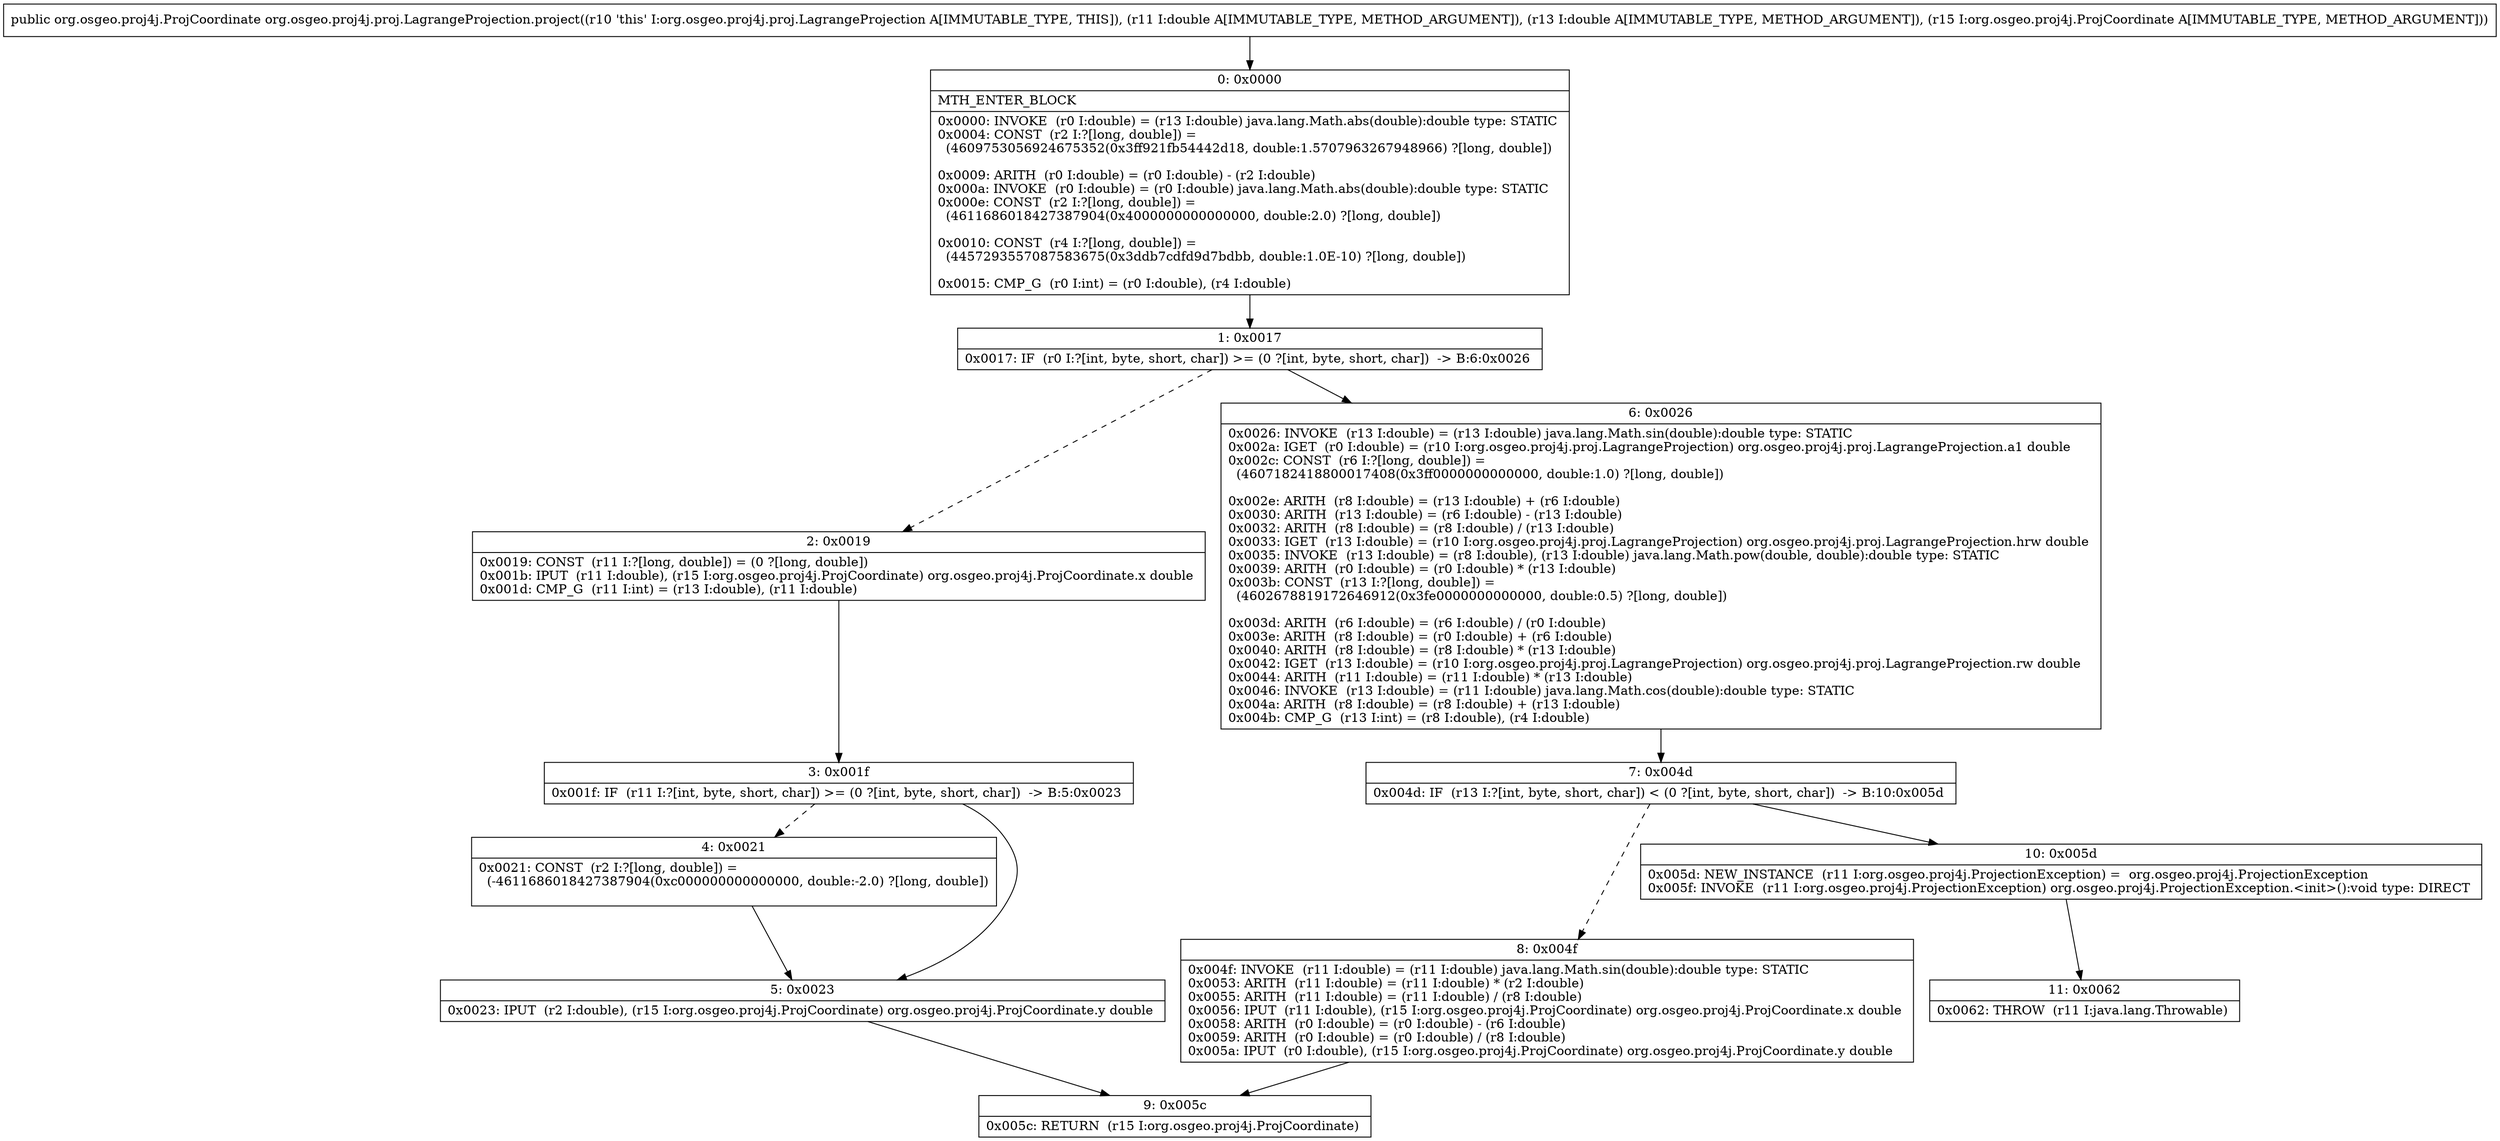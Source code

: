 digraph "CFG fororg.osgeo.proj4j.proj.LagrangeProjection.project(DDLorg\/osgeo\/proj4j\/ProjCoordinate;)Lorg\/osgeo\/proj4j\/ProjCoordinate;" {
Node_0 [shape=record,label="{0\:\ 0x0000|MTH_ENTER_BLOCK\l|0x0000: INVOKE  (r0 I:double) = (r13 I:double) java.lang.Math.abs(double):double type: STATIC \l0x0004: CONST  (r2 I:?[long, double]) = \l  (4609753056924675352(0x3ff921fb54442d18, double:1.5707963267948966) ?[long, double])\l \l0x0009: ARITH  (r0 I:double) = (r0 I:double) \- (r2 I:double) \l0x000a: INVOKE  (r0 I:double) = (r0 I:double) java.lang.Math.abs(double):double type: STATIC \l0x000e: CONST  (r2 I:?[long, double]) = \l  (4611686018427387904(0x4000000000000000, double:2.0) ?[long, double])\l \l0x0010: CONST  (r4 I:?[long, double]) = \l  (4457293557087583675(0x3ddb7cdfd9d7bdbb, double:1.0E\-10) ?[long, double])\l \l0x0015: CMP_G  (r0 I:int) = (r0 I:double), (r4 I:double) \l}"];
Node_1 [shape=record,label="{1\:\ 0x0017|0x0017: IF  (r0 I:?[int, byte, short, char]) \>= (0 ?[int, byte, short, char])  \-\> B:6:0x0026 \l}"];
Node_2 [shape=record,label="{2\:\ 0x0019|0x0019: CONST  (r11 I:?[long, double]) = (0 ?[long, double]) \l0x001b: IPUT  (r11 I:double), (r15 I:org.osgeo.proj4j.ProjCoordinate) org.osgeo.proj4j.ProjCoordinate.x double \l0x001d: CMP_G  (r11 I:int) = (r13 I:double), (r11 I:double) \l}"];
Node_3 [shape=record,label="{3\:\ 0x001f|0x001f: IF  (r11 I:?[int, byte, short, char]) \>= (0 ?[int, byte, short, char])  \-\> B:5:0x0023 \l}"];
Node_4 [shape=record,label="{4\:\ 0x0021|0x0021: CONST  (r2 I:?[long, double]) = \l  (\-4611686018427387904(0xc000000000000000, double:\-2.0) ?[long, double])\l \l}"];
Node_5 [shape=record,label="{5\:\ 0x0023|0x0023: IPUT  (r2 I:double), (r15 I:org.osgeo.proj4j.ProjCoordinate) org.osgeo.proj4j.ProjCoordinate.y double \l}"];
Node_6 [shape=record,label="{6\:\ 0x0026|0x0026: INVOKE  (r13 I:double) = (r13 I:double) java.lang.Math.sin(double):double type: STATIC \l0x002a: IGET  (r0 I:double) = (r10 I:org.osgeo.proj4j.proj.LagrangeProjection) org.osgeo.proj4j.proj.LagrangeProjection.a1 double \l0x002c: CONST  (r6 I:?[long, double]) = \l  (4607182418800017408(0x3ff0000000000000, double:1.0) ?[long, double])\l \l0x002e: ARITH  (r8 I:double) = (r13 I:double) + (r6 I:double) \l0x0030: ARITH  (r13 I:double) = (r6 I:double) \- (r13 I:double) \l0x0032: ARITH  (r8 I:double) = (r8 I:double) \/ (r13 I:double) \l0x0033: IGET  (r13 I:double) = (r10 I:org.osgeo.proj4j.proj.LagrangeProjection) org.osgeo.proj4j.proj.LagrangeProjection.hrw double \l0x0035: INVOKE  (r13 I:double) = (r8 I:double), (r13 I:double) java.lang.Math.pow(double, double):double type: STATIC \l0x0039: ARITH  (r0 I:double) = (r0 I:double) * (r13 I:double) \l0x003b: CONST  (r13 I:?[long, double]) = \l  (4602678819172646912(0x3fe0000000000000, double:0.5) ?[long, double])\l \l0x003d: ARITH  (r6 I:double) = (r6 I:double) \/ (r0 I:double) \l0x003e: ARITH  (r8 I:double) = (r0 I:double) + (r6 I:double) \l0x0040: ARITH  (r8 I:double) = (r8 I:double) * (r13 I:double) \l0x0042: IGET  (r13 I:double) = (r10 I:org.osgeo.proj4j.proj.LagrangeProjection) org.osgeo.proj4j.proj.LagrangeProjection.rw double \l0x0044: ARITH  (r11 I:double) = (r11 I:double) * (r13 I:double) \l0x0046: INVOKE  (r13 I:double) = (r11 I:double) java.lang.Math.cos(double):double type: STATIC \l0x004a: ARITH  (r8 I:double) = (r8 I:double) + (r13 I:double) \l0x004b: CMP_G  (r13 I:int) = (r8 I:double), (r4 I:double) \l}"];
Node_7 [shape=record,label="{7\:\ 0x004d|0x004d: IF  (r13 I:?[int, byte, short, char]) \< (0 ?[int, byte, short, char])  \-\> B:10:0x005d \l}"];
Node_8 [shape=record,label="{8\:\ 0x004f|0x004f: INVOKE  (r11 I:double) = (r11 I:double) java.lang.Math.sin(double):double type: STATIC \l0x0053: ARITH  (r11 I:double) = (r11 I:double) * (r2 I:double) \l0x0055: ARITH  (r11 I:double) = (r11 I:double) \/ (r8 I:double) \l0x0056: IPUT  (r11 I:double), (r15 I:org.osgeo.proj4j.ProjCoordinate) org.osgeo.proj4j.ProjCoordinate.x double \l0x0058: ARITH  (r0 I:double) = (r0 I:double) \- (r6 I:double) \l0x0059: ARITH  (r0 I:double) = (r0 I:double) \/ (r8 I:double) \l0x005a: IPUT  (r0 I:double), (r15 I:org.osgeo.proj4j.ProjCoordinate) org.osgeo.proj4j.ProjCoordinate.y double \l}"];
Node_9 [shape=record,label="{9\:\ 0x005c|0x005c: RETURN  (r15 I:org.osgeo.proj4j.ProjCoordinate) \l}"];
Node_10 [shape=record,label="{10\:\ 0x005d|0x005d: NEW_INSTANCE  (r11 I:org.osgeo.proj4j.ProjectionException) =  org.osgeo.proj4j.ProjectionException \l0x005f: INVOKE  (r11 I:org.osgeo.proj4j.ProjectionException) org.osgeo.proj4j.ProjectionException.\<init\>():void type: DIRECT \l}"];
Node_11 [shape=record,label="{11\:\ 0x0062|0x0062: THROW  (r11 I:java.lang.Throwable) \l}"];
MethodNode[shape=record,label="{public org.osgeo.proj4j.ProjCoordinate org.osgeo.proj4j.proj.LagrangeProjection.project((r10 'this' I:org.osgeo.proj4j.proj.LagrangeProjection A[IMMUTABLE_TYPE, THIS]), (r11 I:double A[IMMUTABLE_TYPE, METHOD_ARGUMENT]), (r13 I:double A[IMMUTABLE_TYPE, METHOD_ARGUMENT]), (r15 I:org.osgeo.proj4j.ProjCoordinate A[IMMUTABLE_TYPE, METHOD_ARGUMENT])) }"];
MethodNode -> Node_0;
Node_0 -> Node_1;
Node_1 -> Node_2[style=dashed];
Node_1 -> Node_6;
Node_2 -> Node_3;
Node_3 -> Node_4[style=dashed];
Node_3 -> Node_5;
Node_4 -> Node_5;
Node_5 -> Node_9;
Node_6 -> Node_7;
Node_7 -> Node_8[style=dashed];
Node_7 -> Node_10;
Node_8 -> Node_9;
Node_10 -> Node_11;
}

